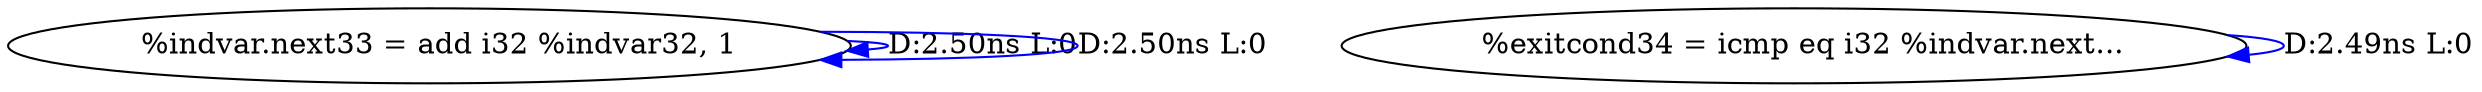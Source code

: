 digraph {
Node0x2eeb380[label="  %indvar.next33 = add i32 %indvar32, 1"];
Node0x2eeb380 -> Node0x2eeb380[label="D:2.50ns L:0",color=blue];
Node0x2eeb380 -> Node0x2eeb380[label="D:2.50ns L:0",color=blue];
Node0x2eeb460[label="  %exitcond34 = icmp eq i32 %indvar.next..."];
Node0x2eeb460 -> Node0x2eeb460[label="D:2.49ns L:0",color=blue];
}
